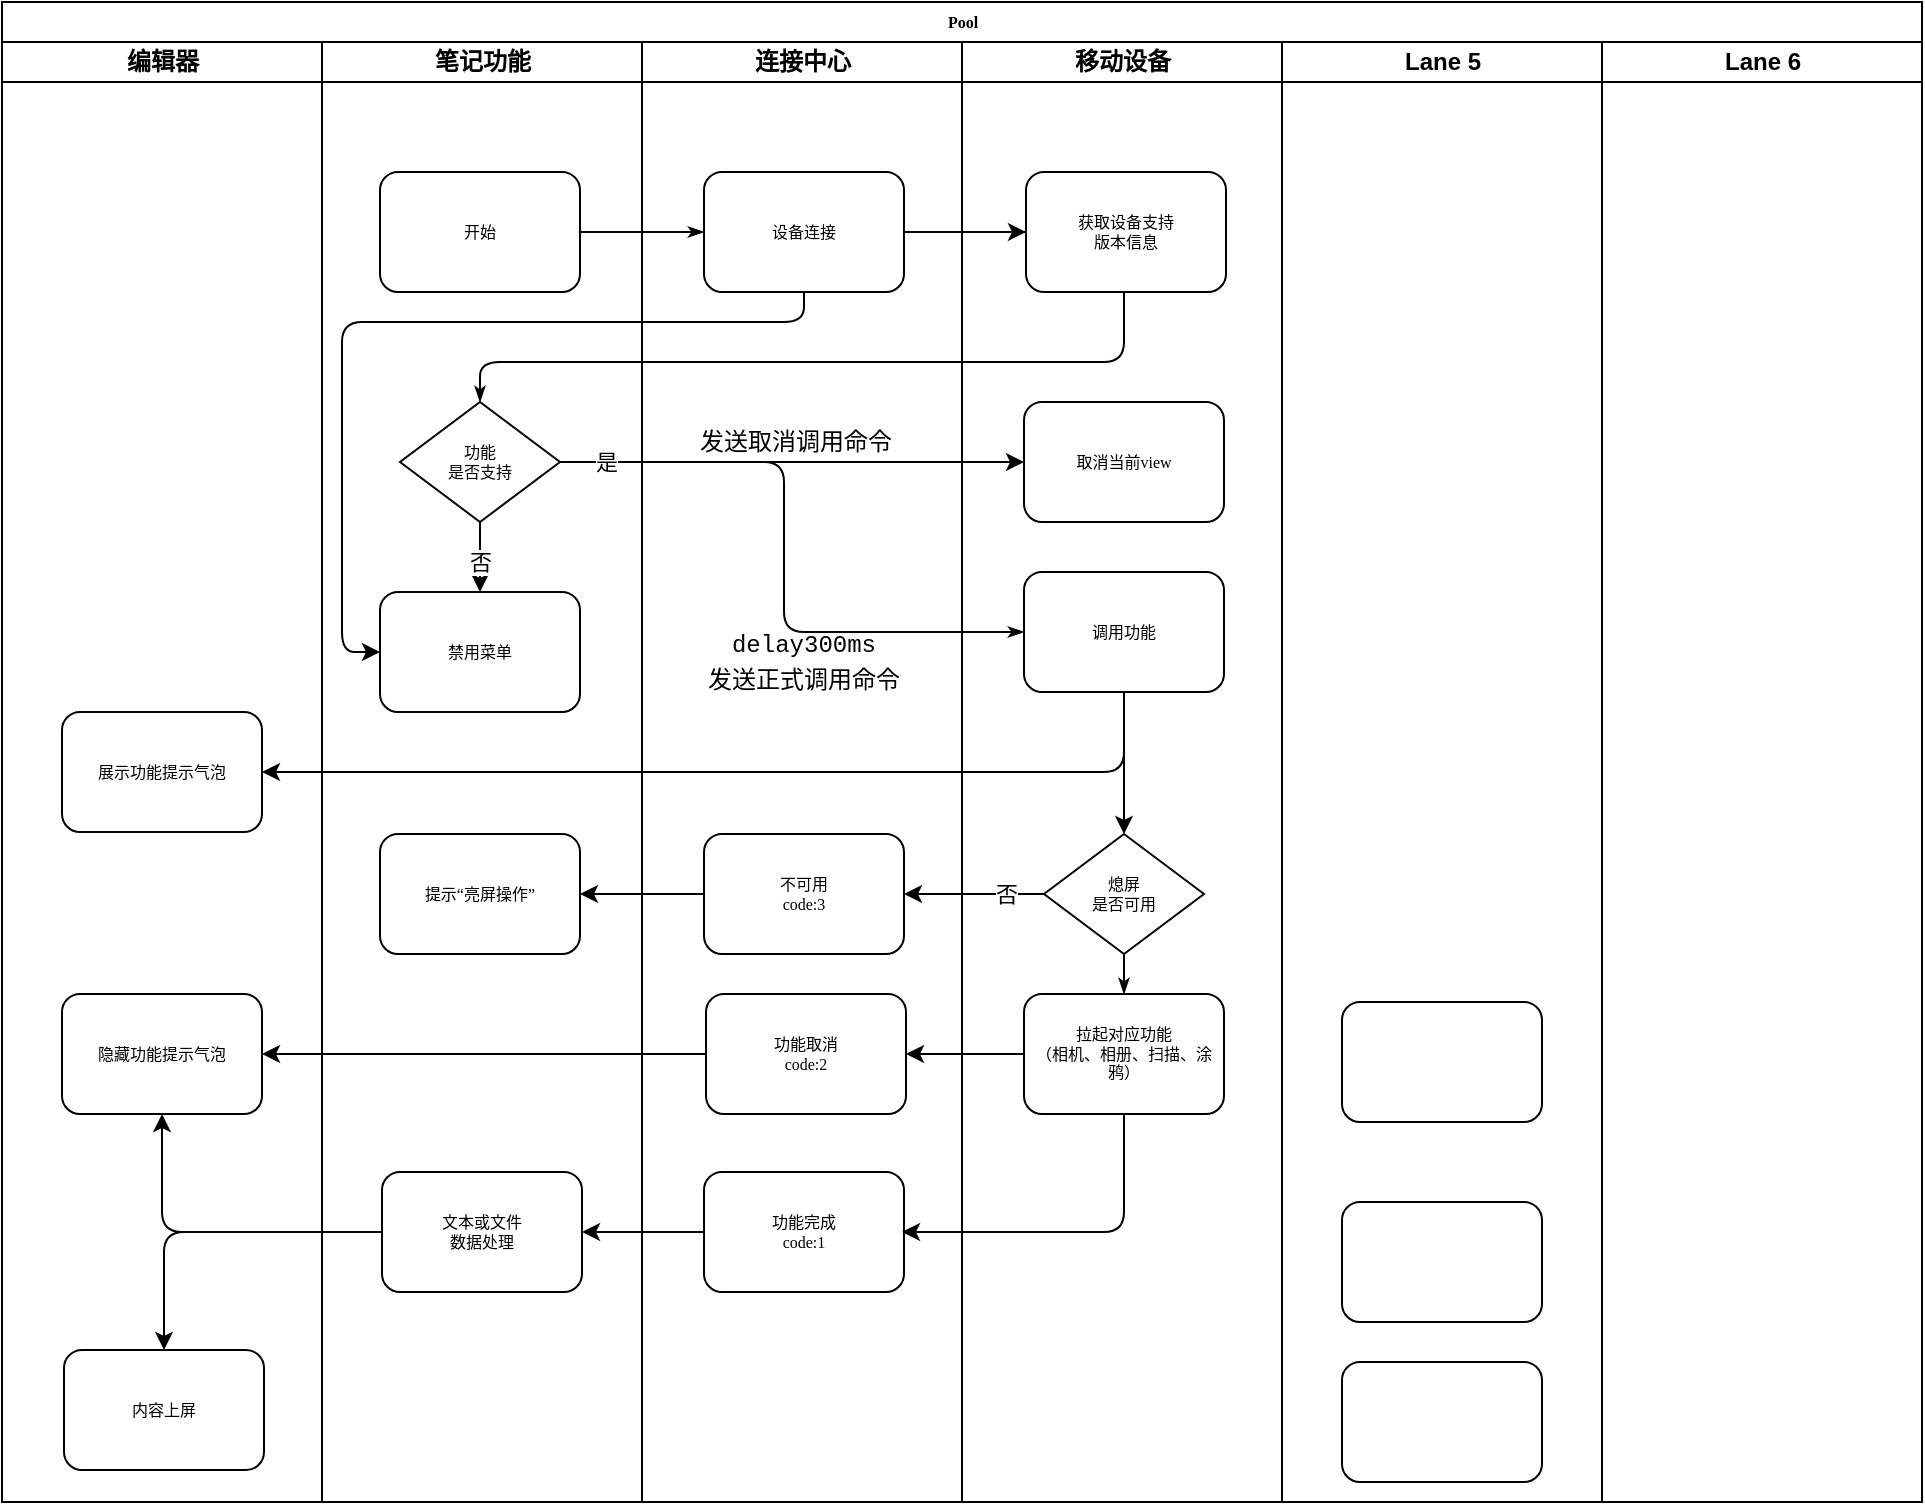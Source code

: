 <mxfile version="21.1.5" type="github">
  <diagram name="Page-1" id="74e2e168-ea6b-b213-b513-2b3c1d86103e">
    <mxGraphModel dx="956" dy="473" grid="1" gridSize="10" guides="1" tooltips="1" connect="1" arrows="1" fold="1" page="1" pageScale="1" pageWidth="1100" pageHeight="850" background="none" math="0" shadow="0">
      <root>
        <mxCell id="0" />
        <mxCell id="1" parent="0" />
        <mxCell id="77e6c97f196da883-1" value="Pool" style="swimlane;html=1;childLayout=stackLayout;startSize=20;rounded=0;shadow=0;labelBackgroundColor=none;strokeWidth=1;fontFamily=Verdana;fontSize=8;align=center;" parent="1" vertex="1">
          <mxGeometry x="70" y="40" width="960" height="750" as="geometry" />
        </mxCell>
        <mxCell id="77e6c97f196da883-2" value="编辑器" style="swimlane;html=1;startSize=20;" parent="77e6c97f196da883-1" vertex="1">
          <mxGeometry y="20" width="160" height="730" as="geometry" />
        </mxCell>
        <mxCell id="1_07ez9jOhSDojLGVaJd-40" value="展示功能提示气泡" style="rounded=1;whiteSpace=wrap;html=1;shadow=0;labelBackgroundColor=none;strokeWidth=1;fontFamily=Verdana;fontSize=8;align=center;" vertex="1" parent="77e6c97f196da883-2">
          <mxGeometry x="30" y="335" width="100" height="60" as="geometry" />
        </mxCell>
        <mxCell id="1_07ez9jOhSDojLGVaJd-43" value="隐藏功能提示气泡" style="rounded=1;whiteSpace=wrap;html=1;shadow=0;labelBackgroundColor=none;strokeWidth=1;fontFamily=Verdana;fontSize=8;align=center;" vertex="1" parent="77e6c97f196da883-2">
          <mxGeometry x="30" y="476" width="100" height="60" as="geometry" />
        </mxCell>
        <mxCell id="1_07ez9jOhSDojLGVaJd-49" value="内容上屏" style="rounded=1;whiteSpace=wrap;html=1;shadow=0;labelBackgroundColor=none;strokeWidth=1;fontFamily=Verdana;fontSize=8;align=center;" vertex="1" parent="77e6c97f196da883-2">
          <mxGeometry x="31" y="654" width="100" height="60" as="geometry" />
        </mxCell>
        <mxCell id="77e6c97f196da883-3" value="笔记功能" style="swimlane;html=1;startSize=20;" parent="77e6c97f196da883-1" vertex="1">
          <mxGeometry x="160" y="20" width="160" height="730" as="geometry" />
        </mxCell>
        <mxCell id="1_07ez9jOhSDojLGVaJd-46" value="文本或文件&lt;br&gt;数据处理" style="rounded=1;whiteSpace=wrap;html=1;shadow=0;labelBackgroundColor=none;strokeWidth=1;fontFamily=Verdana;fontSize=8;align=center;" vertex="1" parent="77e6c97f196da883-3">
          <mxGeometry x="30" y="565" width="100" height="60" as="geometry" />
        </mxCell>
        <mxCell id="1_07ez9jOhSDojLGVaJd-4" value="禁用菜单" style="rounded=1;whiteSpace=wrap;html=1;shadow=0;labelBackgroundColor=none;strokeWidth=1;fontFamily=Verdana;fontSize=8;align=center;" vertex="1" parent="77e6c97f196da883-3">
          <mxGeometry x="29" y="275" width="100" height="60" as="geometry" />
        </mxCell>
        <mxCell id="77e6c97f196da883-4" value="连接中心" style="swimlane;html=1;startSize=20;" parent="77e6c97f196da883-1" vertex="1">
          <mxGeometry x="320" y="20" width="160" height="730" as="geometry" />
        </mxCell>
        <mxCell id="77e6c97f196da883-14" value="功能完成&lt;br&gt;code:1" style="rounded=1;whiteSpace=wrap;html=1;shadow=0;labelBackgroundColor=none;strokeWidth=1;fontFamily=Verdana;fontSize=8;align=center;" parent="77e6c97f196da883-4" vertex="1">
          <mxGeometry x="31" y="565" width="100" height="60" as="geometry" />
        </mxCell>
        <mxCell id="1_07ez9jOhSDojLGVaJd-48" style="edgeStyle=orthogonalEdgeStyle;curved=1;rounded=0;orthogonalLoop=1;jettySize=auto;html=1;exitX=0;exitY=0.5;exitDx=0;exitDy=0;entryX=1;entryY=0.5;entryDx=0;entryDy=0;" edge="1" parent="77e6c97f196da883-1" source="77e6c97f196da883-14" target="1_07ez9jOhSDojLGVaJd-46">
          <mxGeometry relative="1" as="geometry" />
        </mxCell>
        <mxCell id="1_07ez9jOhSDojLGVaJd-50" style="edgeStyle=orthogonalEdgeStyle;rounded=1;orthogonalLoop=1;jettySize=auto;html=1;exitX=0;exitY=0.5;exitDx=0;exitDy=0;entryX=0.5;entryY=0;entryDx=0;entryDy=0;" edge="1" parent="77e6c97f196da883-1" source="1_07ez9jOhSDojLGVaJd-46" target="1_07ez9jOhSDojLGVaJd-49">
          <mxGeometry relative="1" as="geometry" />
        </mxCell>
        <mxCell id="77e6c97f196da883-5" value="移动设备" style="swimlane;html=1;startSize=20;" parent="77e6c97f196da883-1" vertex="1">
          <mxGeometry x="480" y="20" width="160" height="730" as="geometry" />
        </mxCell>
        <mxCell id="77e6c97f196da883-8" value="开始" style="rounded=1;whiteSpace=wrap;html=1;shadow=0;labelBackgroundColor=none;strokeWidth=1;fontFamily=Verdana;fontSize=8;align=center;" parent="77e6c97f196da883-5" vertex="1">
          <mxGeometry x="-291" y="65" width="100" height="60" as="geometry" />
        </mxCell>
        <mxCell id="1_07ez9jOhSDojLGVaJd-3" value="功能&lt;br&gt;是否支持" style="rhombus;whiteSpace=wrap;html=1;rounded=0;shadow=0;labelBackgroundColor=none;strokeWidth=1;fontFamily=Verdana;fontSize=8;align=center;" vertex="1" parent="77e6c97f196da883-5">
          <mxGeometry x="-281" y="180" width="80" height="60" as="geometry" />
        </mxCell>
        <mxCell id="1_07ez9jOhSDojLGVaJd-13" value="提示“亮屏操作”" style="rounded=1;whiteSpace=wrap;html=1;shadow=0;labelBackgroundColor=none;strokeWidth=1;fontFamily=Verdana;fontSize=8;align=center;" vertex="1" parent="77e6c97f196da883-5">
          <mxGeometry x="-291" y="396" width="100" height="60" as="geometry" />
        </mxCell>
        <mxCell id="77e6c97f196da883-26" style="edgeStyle=orthogonalEdgeStyle;rounded=1;html=1;labelBackgroundColor=none;startArrow=none;startFill=0;startSize=5;endArrow=classicThin;endFill=1;endSize=5;jettySize=auto;orthogonalLoop=1;strokeWidth=1;fontFamily=Verdana;fontSize=8" parent="77e6c97f196da883-5" source="77e6c97f196da883-8" target="77e6c97f196da883-11" edge="1">
          <mxGeometry relative="1" as="geometry" />
        </mxCell>
        <mxCell id="77e6c97f196da883-27" style="edgeStyle=orthogonalEdgeStyle;rounded=1;html=1;labelBackgroundColor=none;startArrow=none;startFill=0;startSize=5;endArrow=classicThin;endFill=1;endSize=5;jettySize=auto;orthogonalLoop=1;strokeWidth=1;fontFamily=Verdana;fontSize=8;entryX=0.5;entryY=0;entryDx=0;entryDy=0;" parent="77e6c97f196da883-5" source="77e6c97f196da883-11" target="1_07ez9jOhSDojLGVaJd-3" edge="1">
          <mxGeometry relative="1" as="geometry">
            <Array as="points">
              <mxPoint x="81" y="95" />
              <mxPoint x="81" y="160" />
              <mxPoint x="-241" y="160" />
            </Array>
            <mxPoint x="-248.971" y="155" as="targetPoint" />
          </mxGeometry>
        </mxCell>
        <mxCell id="77e6c97f196da883-11" value="设备连接" style="rounded=1;whiteSpace=wrap;html=1;shadow=0;labelBackgroundColor=none;strokeWidth=1;fontFamily=Verdana;fontSize=8;align=center;" parent="77e6c97f196da883-5" vertex="1">
          <mxGeometry x="-129" y="65" width="100" height="60" as="geometry" />
        </mxCell>
        <mxCell id="1_07ez9jOhSDojLGVaJd-7" value="&lt;div style=&quot;font-family: Menlo, Monaco, &amp;quot;Courier New&amp;quot;, monospace; line-height: 18px;&quot;&gt;&lt;span style=&quot;background-color: rgb(255, 255, 255);&quot;&gt;发送取消调用命令&lt;/span&gt;&lt;/div&gt;" style="text;html=1;strokeColor=none;fillColor=none;align=center;verticalAlign=middle;whiteSpace=wrap;rounded=0;" vertex="1" parent="77e6c97f196da883-5">
          <mxGeometry x="-138" y="185" width="110" height="30" as="geometry" />
        </mxCell>
        <mxCell id="1_07ez9jOhSDojLGVaJd-9" value="&lt;div style=&quot;font-family: Menlo, Monaco, &amp;quot;Courier New&amp;quot;, monospace; line-height: 18px;&quot;&gt;&lt;span style=&quot;background-color: rgb(255, 255, 255);&quot;&gt;delay300ms&lt;/span&gt;&lt;/div&gt;&lt;div style=&quot;font-family: Menlo, Monaco, &amp;quot;Courier New&amp;quot;, monospace; line-height: 18px;&quot;&gt;&lt;span style=&quot;background-color: rgb(255, 255, 255);&quot;&gt;发送正式调用命令&lt;/span&gt;&lt;/div&gt;" style="text;html=1;strokeColor=none;fillColor=none;align=center;verticalAlign=middle;whiteSpace=wrap;rounded=0;" vertex="1" parent="77e6c97f196da883-5">
          <mxGeometry x="-134" y="295" width="110" height="30" as="geometry" />
        </mxCell>
        <mxCell id="1_07ez9jOhSDojLGVaJd-16" value="不可用&lt;br&gt;code:3" style="rounded=1;whiteSpace=wrap;html=1;shadow=0;labelBackgroundColor=none;strokeWidth=1;fontFamily=Verdana;fontSize=8;align=center;" vertex="1" parent="77e6c97f196da883-5">
          <mxGeometry x="-129" y="396" width="100" height="60" as="geometry" />
        </mxCell>
        <mxCell id="1_07ez9jOhSDojLGVaJd-18" value="功能取消&lt;br&gt;code:2" style="rounded=1;whiteSpace=wrap;html=1;shadow=0;labelBackgroundColor=none;strokeWidth=1;fontFamily=Verdana;fontSize=8;align=center;" vertex="1" parent="77e6c97f196da883-5">
          <mxGeometry x="-128" y="476" width="100" height="60" as="geometry" />
        </mxCell>
        <mxCell id="1_07ez9jOhSDojLGVaJd-14" style="edgeStyle=orthogonalEdgeStyle;rounded=0;orthogonalLoop=1;jettySize=auto;html=1;exitX=0;exitY=0.5;exitDx=0;exitDy=0;entryX=1;entryY=0.5;entryDx=0;entryDy=0;" edge="1" parent="77e6c97f196da883-5" source="77e6c97f196da883-13" target="1_07ez9jOhSDojLGVaJd-16">
          <mxGeometry relative="1" as="geometry" />
        </mxCell>
        <mxCell id="1_07ez9jOhSDojLGVaJd-15" value="否" style="edgeLabel;html=1;align=center;verticalAlign=middle;resizable=0;points=[];" vertex="1" connectable="0" parent="1_07ez9jOhSDojLGVaJd-14">
          <mxGeometry x="-0.811" y="-1" relative="1" as="geometry">
            <mxPoint x="-13" y="1" as="offset" />
          </mxGeometry>
        </mxCell>
        <mxCell id="1_07ez9jOhSDojLGVaJd-17" style="edgeStyle=orthogonalEdgeStyle;rounded=0;orthogonalLoop=1;jettySize=auto;html=1;exitX=0;exitY=0.5;exitDx=0;exitDy=0;entryX=1;entryY=0.5;entryDx=0;entryDy=0;" edge="1" parent="77e6c97f196da883-5" source="1_07ez9jOhSDojLGVaJd-16" target="1_07ez9jOhSDojLGVaJd-13">
          <mxGeometry relative="1" as="geometry" />
        </mxCell>
        <mxCell id="77e6c97f196da883-12" value="取消当前view" style="rounded=1;whiteSpace=wrap;html=1;shadow=0;labelBackgroundColor=none;strokeWidth=1;fontFamily=Verdana;fontSize=8;align=center;" parent="77e6c97f196da883-5" vertex="1">
          <mxGeometry x="31" y="180" width="100" height="60" as="geometry" />
        </mxCell>
        <mxCell id="77e6c97f196da883-13" value="熄屏&lt;br&gt;是否可用" style="rhombus;whiteSpace=wrap;html=1;rounded=0;shadow=0;labelBackgroundColor=none;strokeWidth=1;fontFamily=Verdana;fontSize=8;align=center;" parent="77e6c97f196da883-5" vertex="1">
          <mxGeometry x="41" y="396" width="80" height="60" as="geometry" />
        </mxCell>
        <mxCell id="1_07ez9jOhSDojLGVaJd-1" value="获取设备支持&lt;br&gt;版本信息" style="rounded=1;whiteSpace=wrap;html=1;shadow=0;labelBackgroundColor=none;strokeWidth=1;fontFamily=Verdana;fontSize=8;align=center;" vertex="1" parent="77e6c97f196da883-5">
          <mxGeometry x="32" y="65" width="100" height="60" as="geometry" />
        </mxCell>
        <mxCell id="1_07ez9jOhSDojLGVaJd-12" style="edgeStyle=orthogonalEdgeStyle;rounded=0;orthogonalLoop=1;jettySize=auto;html=1;exitX=0.5;exitY=1;exitDx=0;exitDy=0;entryX=0.5;entryY=0;entryDx=0;entryDy=0;" edge="1" parent="77e6c97f196da883-5" source="1_07ez9jOhSDojLGVaJd-8" target="77e6c97f196da883-13">
          <mxGeometry relative="1" as="geometry" />
        </mxCell>
        <mxCell id="1_07ez9jOhSDojLGVaJd-8" value="调用功能" style="rounded=1;whiteSpace=wrap;html=1;shadow=0;labelBackgroundColor=none;strokeWidth=1;fontFamily=Verdana;fontSize=8;align=center;" vertex="1" parent="77e6c97f196da883-5">
          <mxGeometry x="31" y="265" width="100" height="60" as="geometry" />
        </mxCell>
        <mxCell id="77e6c97f196da883-15" value="拉起对应功能&lt;br&gt;（相机、相册、扫描、涂鸦）" style="rounded=1;whiteSpace=wrap;html=1;shadow=0;labelBackgroundColor=none;strokeWidth=1;fontFamily=Verdana;fontSize=8;align=center;" parent="77e6c97f196da883-5" vertex="1">
          <mxGeometry x="31" y="476" width="100" height="60" as="geometry" />
        </mxCell>
        <mxCell id="77e6c97f196da883-33" style="edgeStyle=orthogonalEdgeStyle;rounded=1;html=1;labelBackgroundColor=none;startArrow=none;startFill=0;startSize=5;endArrow=classicThin;endFill=1;endSize=5;jettySize=auto;orthogonalLoop=1;strokeWidth=1;fontFamily=Verdana;fontSize=8" parent="77e6c97f196da883-5" source="77e6c97f196da883-13" target="77e6c97f196da883-15" edge="1">
          <mxGeometry relative="1" as="geometry" />
        </mxCell>
        <mxCell id="1_07ez9jOhSDojLGVaJd-2" style="edgeStyle=orthogonalEdgeStyle;rounded=0;orthogonalLoop=1;jettySize=auto;html=1;exitX=1;exitY=0.5;exitDx=0;exitDy=0;entryX=0;entryY=0.5;entryDx=0;entryDy=0;" edge="1" parent="77e6c97f196da883-5" source="77e6c97f196da883-11" target="1_07ez9jOhSDojLGVaJd-1">
          <mxGeometry relative="1" as="geometry" />
        </mxCell>
        <mxCell id="1_07ez9jOhSDojLGVaJd-6" style="edgeStyle=orthogonalEdgeStyle;rounded=0;orthogonalLoop=1;jettySize=auto;html=1;exitX=1;exitY=0.5;exitDx=0;exitDy=0;entryX=0;entryY=0.5;entryDx=0;entryDy=0;" edge="1" parent="77e6c97f196da883-5" source="1_07ez9jOhSDojLGVaJd-3" target="77e6c97f196da883-12">
          <mxGeometry relative="1" as="geometry" />
        </mxCell>
        <mxCell id="77e6c97f196da883-29" style="edgeStyle=orthogonalEdgeStyle;rounded=1;html=1;labelBackgroundColor=none;startArrow=none;startFill=0;startSize=5;endArrow=classicThin;endFill=1;endSize=5;jettySize=auto;orthogonalLoop=1;strokeWidth=1;fontFamily=Verdana;fontSize=8;entryX=0;entryY=0.5;entryDx=0;entryDy=0;exitX=1;exitY=0.5;exitDx=0;exitDy=0;" parent="77e6c97f196da883-5" source="1_07ez9jOhSDojLGVaJd-3" target="1_07ez9jOhSDojLGVaJd-8" edge="1">
          <mxGeometry relative="1" as="geometry">
            <Array as="points">
              <mxPoint x="-89" y="210" />
              <mxPoint x="-89" y="295" />
            </Array>
          </mxGeometry>
        </mxCell>
        <mxCell id="1_07ez9jOhSDojLGVaJd-10" value="是" style="edgeLabel;html=1;align=center;verticalAlign=middle;resizable=0;points=[];" vertex="1" connectable="0" parent="77e6c97f196da883-29">
          <mxGeometry x="-0.857" relative="1" as="geometry">
            <mxPoint as="offset" />
          </mxGeometry>
        </mxCell>
        <mxCell id="1_07ez9jOhSDojLGVaJd-19" style="edgeStyle=orthogonalEdgeStyle;rounded=0;orthogonalLoop=1;jettySize=auto;html=1;exitX=0;exitY=0.5;exitDx=0;exitDy=0;entryX=1;entryY=0.5;entryDx=0;entryDy=0;" edge="1" parent="77e6c97f196da883-5" source="77e6c97f196da883-15" target="1_07ez9jOhSDojLGVaJd-18">
          <mxGeometry relative="1" as="geometry" />
        </mxCell>
        <mxCell id="77e6c97f196da883-6" value="Lane 5" style="swimlane;html=1;startSize=20;" parent="77e6c97f196da883-1" vertex="1">
          <mxGeometry x="640" y="20" width="160" height="730" as="geometry" />
        </mxCell>
        <mxCell id="77e6c97f196da883-22" value="" style="rounded=1;whiteSpace=wrap;html=1;shadow=0;labelBackgroundColor=none;strokeWidth=1;fontFamily=Verdana;fontSize=8;align=center;" parent="77e6c97f196da883-6" vertex="1">
          <mxGeometry x="30" y="580" width="100" height="60" as="geometry" />
        </mxCell>
        <mxCell id="77e6c97f196da883-23" value="" style="rounded=1;whiteSpace=wrap;html=1;shadow=0;labelBackgroundColor=none;strokeWidth=1;fontFamily=Verdana;fontSize=8;align=center;" parent="77e6c97f196da883-6" vertex="1">
          <mxGeometry x="30" y="660" width="100" height="60" as="geometry" />
        </mxCell>
        <mxCell id="77e6c97f196da883-10" value="" style="rounded=1;whiteSpace=wrap;html=1;shadow=0;labelBackgroundColor=none;strokeWidth=1;fontFamily=Verdana;fontSize=8;align=center;" parent="77e6c97f196da883-6" vertex="1">
          <mxGeometry x="30" y="480" width="100" height="60" as="geometry" />
        </mxCell>
        <mxCell id="77e6c97f196da883-7" value="Lane 6" style="swimlane;html=1;startSize=20;" parent="77e6c97f196da883-1" vertex="1">
          <mxGeometry x="800" y="20" width="160" height="730" as="geometry" />
        </mxCell>
        <mxCell id="1_07ez9jOhSDojLGVaJd-42" style="edgeStyle=orthogonalEdgeStyle;rounded=1;orthogonalLoop=1;jettySize=auto;html=1;exitX=0.5;exitY=1;exitDx=0;exitDy=0;entryX=1;entryY=0.5;entryDx=0;entryDy=0;" edge="1" parent="77e6c97f196da883-1" source="1_07ez9jOhSDojLGVaJd-8" target="1_07ez9jOhSDojLGVaJd-40">
          <mxGeometry relative="1" as="geometry" />
        </mxCell>
        <mxCell id="1_07ez9jOhSDojLGVaJd-44" style="edgeStyle=orthogonalEdgeStyle;curved=1;rounded=0;orthogonalLoop=1;jettySize=auto;html=1;exitX=0;exitY=0.5;exitDx=0;exitDy=0;entryX=1;entryY=0.5;entryDx=0;entryDy=0;" edge="1" parent="77e6c97f196da883-1" source="1_07ez9jOhSDojLGVaJd-18" target="1_07ez9jOhSDojLGVaJd-43">
          <mxGeometry relative="1" as="geometry" />
        </mxCell>
        <mxCell id="1_07ez9jOhSDojLGVaJd-45" style="edgeStyle=orthogonalEdgeStyle;rounded=1;orthogonalLoop=1;jettySize=auto;html=1;exitX=0.5;exitY=1;exitDx=0;exitDy=0;" edge="1" parent="77e6c97f196da883-1" source="77e6c97f196da883-15">
          <mxGeometry relative="1" as="geometry">
            <mxPoint x="450" y="615" as="targetPoint" />
            <Array as="points">
              <mxPoint x="561" y="615" />
            </Array>
          </mxGeometry>
        </mxCell>
        <mxCell id="1_07ez9jOhSDojLGVaJd-47" style="edgeStyle=orthogonalEdgeStyle;rounded=1;orthogonalLoop=1;jettySize=auto;html=1;exitX=0;exitY=0.5;exitDx=0;exitDy=0;entryX=0.5;entryY=1;entryDx=0;entryDy=0;" edge="1" parent="77e6c97f196da883-1" source="1_07ez9jOhSDojLGVaJd-46" target="1_07ez9jOhSDojLGVaJd-43">
          <mxGeometry relative="1" as="geometry">
            <Array as="points">
              <mxPoint x="80" y="615" />
            </Array>
          </mxGeometry>
        </mxCell>
        <mxCell id="1_07ez9jOhSDojLGVaJd-5" style="edgeStyle=orthogonalEdgeStyle;rounded=0;orthogonalLoop=1;jettySize=auto;html=1;exitX=0.5;exitY=1;exitDx=0;exitDy=0;entryX=0.5;entryY=0;entryDx=0;entryDy=0;" edge="1" parent="77e6c97f196da883-1" source="1_07ez9jOhSDojLGVaJd-3" target="1_07ez9jOhSDojLGVaJd-4">
          <mxGeometry relative="1" as="geometry" />
        </mxCell>
        <mxCell id="1_07ez9jOhSDojLGVaJd-11" value="否" style="edgeLabel;html=1;align=center;verticalAlign=middle;resizable=0;points=[];" vertex="1" connectable="0" parent="1_07ez9jOhSDojLGVaJd-5">
          <mxGeometry x="-0.486" y="-1" relative="1" as="geometry">
            <mxPoint x="1" y="11" as="offset" />
          </mxGeometry>
        </mxCell>
        <mxCell id="1_07ez9jOhSDojLGVaJd-51" style="edgeStyle=orthogonalEdgeStyle;rounded=1;orthogonalLoop=1;jettySize=auto;html=1;exitX=0.5;exitY=1;exitDx=0;exitDy=0;" edge="1" parent="77e6c97f196da883-1" source="77e6c97f196da883-11" target="1_07ez9jOhSDojLGVaJd-4">
          <mxGeometry relative="1" as="geometry">
            <mxPoint x="189" y="325" as="targetPoint" />
            <Array as="points">
              <mxPoint x="401" y="160" />
              <mxPoint x="170" y="160" />
              <mxPoint x="170" y="325" />
            </Array>
          </mxGeometry>
        </mxCell>
      </root>
    </mxGraphModel>
  </diagram>
</mxfile>
